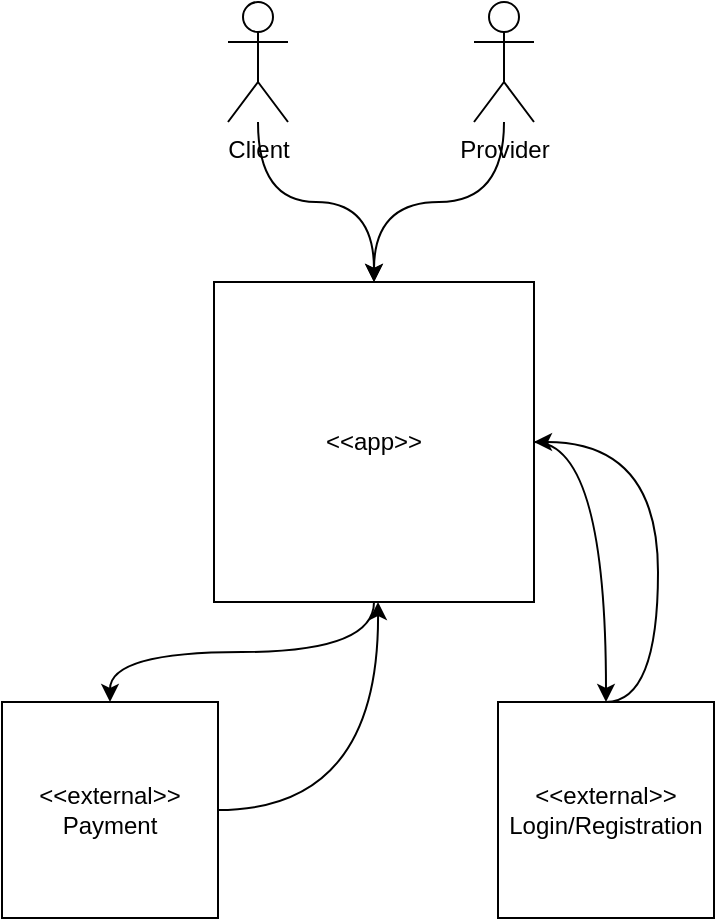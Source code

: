<mxfile version="19.0.2" type="github">
  <diagram id="sEQqUNNo2czjuSJTAVwh" name="Page-1">
    <mxGraphModel dx="763" dy="751" grid="1" gridSize="10" guides="1" tooltips="1" connect="1" arrows="1" fold="1" page="1" pageScale="1" pageWidth="827" pageHeight="1169" math="0" shadow="0">
      <root>
        <mxCell id="0" />
        <mxCell id="1" parent="0" />
        <mxCell id="0XRb7Jwyh2wc5KVwc6p0-12" style="edgeStyle=orthogonalEdgeStyle;orthogonalLoop=1;jettySize=auto;html=1;curved=1;" edge="1" parent="1" source="0XRb7Jwyh2wc5KVwc6p0-2" target="0XRb7Jwyh2wc5KVwc6p0-8">
          <mxGeometry relative="1" as="geometry" />
        </mxCell>
        <mxCell id="0XRb7Jwyh2wc5KVwc6p0-2" value="Provider" style="shape=umlActor;verticalLabelPosition=bottom;verticalAlign=top;html=1;outlineConnect=0;" vertex="1" parent="1">
          <mxGeometry x="368" y="140" width="30" height="60" as="geometry" />
        </mxCell>
        <mxCell id="0XRb7Jwyh2wc5KVwc6p0-14" style="edgeStyle=orthogonalEdgeStyle;curved=1;orthogonalLoop=1;jettySize=auto;html=1;" edge="1" parent="1" source="0XRb7Jwyh2wc5KVwc6p0-7" target="0XRb7Jwyh2wc5KVwc6p0-8">
          <mxGeometry relative="1" as="geometry" />
        </mxCell>
        <mxCell id="0XRb7Jwyh2wc5KVwc6p0-7" value="Client" style="shape=umlActor;verticalLabelPosition=bottom;verticalAlign=top;html=1;outlineConnect=0;" vertex="1" parent="1">
          <mxGeometry x="245" y="140" width="30" height="60" as="geometry" />
        </mxCell>
        <mxCell id="0XRb7Jwyh2wc5KVwc6p0-15" style="edgeStyle=orthogonalEdgeStyle;curved=1;orthogonalLoop=1;jettySize=auto;html=1;" edge="1" parent="1" source="0XRb7Jwyh2wc5KVwc6p0-8" target="0XRb7Jwyh2wc5KVwc6p0-11">
          <mxGeometry relative="1" as="geometry" />
        </mxCell>
        <mxCell id="0XRb7Jwyh2wc5KVwc6p0-18" style="edgeStyle=orthogonalEdgeStyle;curved=1;orthogonalLoop=1;jettySize=auto;html=1;entryX=0.5;entryY=0;entryDx=0;entryDy=0;exitX=1;exitY=0.5;exitDx=0;exitDy=0;" edge="1" parent="1" source="0XRb7Jwyh2wc5KVwc6p0-8" target="0XRb7Jwyh2wc5KVwc6p0-10">
          <mxGeometry relative="1" as="geometry" />
        </mxCell>
        <mxCell id="0XRb7Jwyh2wc5KVwc6p0-8" value="&lt;div align=&quot;center&quot;&gt;&amp;lt;&amp;lt;app&amp;gt;&amp;gt;&lt;/div&gt;" style="whiteSpace=wrap;html=1;aspect=fixed;align=center;" vertex="1" parent="1">
          <mxGeometry x="238" y="280" width="160" height="160" as="geometry" />
        </mxCell>
        <mxCell id="0XRb7Jwyh2wc5KVwc6p0-17" style="edgeStyle=orthogonalEdgeStyle;curved=1;orthogonalLoop=1;jettySize=auto;html=1;entryX=1;entryY=0.5;entryDx=0;entryDy=0;exitX=0.5;exitY=0;exitDx=0;exitDy=0;" edge="1" parent="1" source="0XRb7Jwyh2wc5KVwc6p0-10" target="0XRb7Jwyh2wc5KVwc6p0-8">
          <mxGeometry relative="1" as="geometry">
            <Array as="points">
              <mxPoint x="460" y="490" />
              <mxPoint x="460" y="360" />
            </Array>
          </mxGeometry>
        </mxCell>
        <mxCell id="0XRb7Jwyh2wc5KVwc6p0-10" value="&lt;div align=&quot;center&quot;&gt;&amp;lt;&amp;lt;external&amp;gt;&amp;gt;&lt;/div&gt;&lt;div align=&quot;center&quot;&gt;Login/Registration&lt;br&gt;&lt;/div&gt;" style="whiteSpace=wrap;html=1;aspect=fixed;align=center;" vertex="1" parent="1">
          <mxGeometry x="380" y="490" width="108" height="108" as="geometry" />
        </mxCell>
        <mxCell id="0XRb7Jwyh2wc5KVwc6p0-16" style="edgeStyle=orthogonalEdgeStyle;curved=1;orthogonalLoop=1;jettySize=auto;html=1;exitX=1;exitY=0.5;exitDx=0;exitDy=0;" edge="1" parent="1" source="0XRb7Jwyh2wc5KVwc6p0-11">
          <mxGeometry relative="1" as="geometry">
            <mxPoint x="320" y="440" as="targetPoint" />
          </mxGeometry>
        </mxCell>
        <mxCell id="0XRb7Jwyh2wc5KVwc6p0-11" value="&lt;div align=&quot;center&quot;&gt;&amp;lt;&amp;lt;external&amp;gt;&amp;gt;&lt;/div&gt;&lt;div align=&quot;center&quot;&gt;Payment&lt;br&gt;&lt;/div&gt;" style="whiteSpace=wrap;html=1;aspect=fixed;align=center;" vertex="1" parent="1">
          <mxGeometry x="132" y="490" width="108" height="108" as="geometry" />
        </mxCell>
      </root>
    </mxGraphModel>
  </diagram>
</mxfile>
